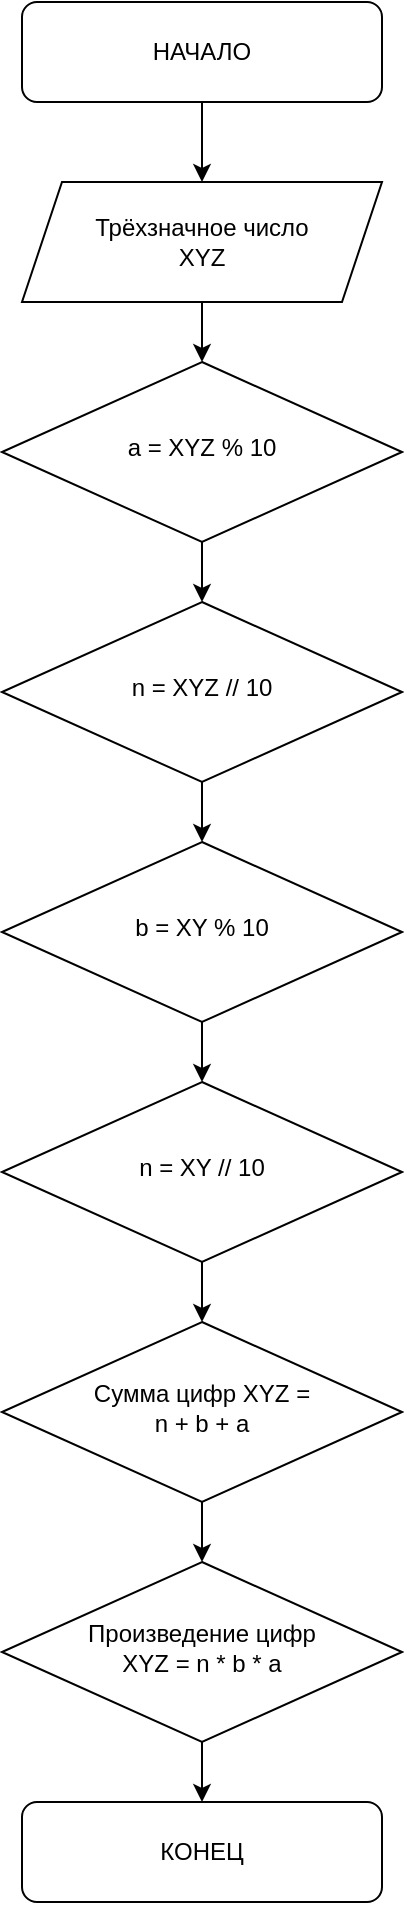 <mxfile version="14.9.6" type="github">
  <diagram id="C5RBs43oDa-KdzZeNtuy" name="Page-1">
    <mxGraphModel dx="786" dy="438" grid="1" gridSize="10" guides="1" tooltips="1" connect="1" arrows="1" fold="1" page="1" pageScale="1" pageWidth="827" pageHeight="1169" math="0" shadow="0">
      <root>
        <mxCell id="WIyWlLk6GJQsqaUBKTNV-0" />
        <mxCell id="WIyWlLk6GJQsqaUBKTNV-1" parent="WIyWlLk6GJQsqaUBKTNV-0" />
        <mxCell id="x4Jkv8CrMv6QVgOoSjrv-7" value="" style="edgeStyle=orthogonalEdgeStyle;rounded=0;orthogonalLoop=1;jettySize=auto;html=1;" edge="1" parent="WIyWlLk6GJQsqaUBKTNV-1" source="WIyWlLk6GJQsqaUBKTNV-3" target="x4Jkv8CrMv6QVgOoSjrv-0">
          <mxGeometry relative="1" as="geometry" />
        </mxCell>
        <mxCell id="WIyWlLk6GJQsqaUBKTNV-3" value="НАЧАЛО" style="rounded=1;whiteSpace=wrap;html=1;fontSize=12;glass=0;strokeWidth=1;shadow=0;" parent="WIyWlLk6GJQsqaUBKTNV-1" vertex="1">
          <mxGeometry x="290" y="100" width="180" height="50" as="geometry" />
        </mxCell>
        <mxCell id="x4Jkv8CrMv6QVgOoSjrv-11" value="" style="edgeStyle=orthogonalEdgeStyle;rounded=0;orthogonalLoop=1;jettySize=auto;html=1;" edge="1" parent="WIyWlLk6GJQsqaUBKTNV-1" source="WIyWlLk6GJQsqaUBKTNV-6" target="x4Jkv8CrMv6QVgOoSjrv-10">
          <mxGeometry relative="1" as="geometry" />
        </mxCell>
        <mxCell id="WIyWlLk6GJQsqaUBKTNV-6" value="a = XYZ % 10" style="rhombus;whiteSpace=wrap;html=1;shadow=0;fontFamily=Helvetica;fontSize=12;align=center;strokeWidth=1;spacing=6;spacingTop=-4;" parent="WIyWlLk6GJQsqaUBKTNV-1" vertex="1">
          <mxGeometry x="280" y="280" width="200" height="90" as="geometry" />
        </mxCell>
        <mxCell id="x4Jkv8CrMv6QVgOoSjrv-9" value="" style="edgeStyle=orthogonalEdgeStyle;rounded=0;orthogonalLoop=1;jettySize=auto;html=1;" edge="1" parent="WIyWlLk6GJQsqaUBKTNV-1" source="x4Jkv8CrMv6QVgOoSjrv-0" target="WIyWlLk6GJQsqaUBKTNV-6">
          <mxGeometry relative="1" as="geometry" />
        </mxCell>
        <mxCell id="x4Jkv8CrMv6QVgOoSjrv-0" value="Трёхзначное число&lt;br&gt;XYZ" style="shape=parallelogram;perimeter=parallelogramPerimeter;whiteSpace=wrap;html=1;fixedSize=1;" vertex="1" parent="WIyWlLk6GJQsqaUBKTNV-1">
          <mxGeometry x="290" y="190" width="180" height="60" as="geometry" />
        </mxCell>
        <mxCell id="x4Jkv8CrMv6QVgOoSjrv-13" value="" style="edgeStyle=orthogonalEdgeStyle;rounded=0;orthogonalLoop=1;jettySize=auto;html=1;" edge="1" parent="WIyWlLk6GJQsqaUBKTNV-1" source="x4Jkv8CrMv6QVgOoSjrv-10" target="x4Jkv8CrMv6QVgOoSjrv-12">
          <mxGeometry relative="1" as="geometry" />
        </mxCell>
        <mxCell id="x4Jkv8CrMv6QVgOoSjrv-10" value="n = XYZ // 10" style="rhombus;whiteSpace=wrap;html=1;shadow=0;fontFamily=Helvetica;fontSize=12;align=center;strokeWidth=1;spacing=6;spacingTop=-4;" vertex="1" parent="WIyWlLk6GJQsqaUBKTNV-1">
          <mxGeometry x="280" y="400" width="200" height="90" as="geometry" />
        </mxCell>
        <mxCell id="x4Jkv8CrMv6QVgOoSjrv-15" value="" style="edgeStyle=orthogonalEdgeStyle;rounded=0;orthogonalLoop=1;jettySize=auto;html=1;" edge="1" parent="WIyWlLk6GJQsqaUBKTNV-1" source="x4Jkv8CrMv6QVgOoSjrv-12" target="x4Jkv8CrMv6QVgOoSjrv-14">
          <mxGeometry relative="1" as="geometry" />
        </mxCell>
        <mxCell id="x4Jkv8CrMv6QVgOoSjrv-12" value="b = XY % 10" style="rhombus;whiteSpace=wrap;html=1;shadow=0;fontFamily=Helvetica;fontSize=12;align=center;strokeWidth=1;spacing=6;spacingTop=-4;" vertex="1" parent="WIyWlLk6GJQsqaUBKTNV-1">
          <mxGeometry x="280" y="520" width="200" height="90" as="geometry" />
        </mxCell>
        <mxCell id="x4Jkv8CrMv6QVgOoSjrv-17" value="" style="edgeStyle=orthogonalEdgeStyle;rounded=0;orthogonalLoop=1;jettySize=auto;html=1;" edge="1" parent="WIyWlLk6GJQsqaUBKTNV-1" source="x4Jkv8CrMv6QVgOoSjrv-14" target="x4Jkv8CrMv6QVgOoSjrv-16">
          <mxGeometry relative="1" as="geometry" />
        </mxCell>
        <mxCell id="x4Jkv8CrMv6QVgOoSjrv-14" value="n = XY // 10" style="rhombus;whiteSpace=wrap;html=1;shadow=0;fontFamily=Helvetica;fontSize=12;align=center;strokeWidth=1;spacing=6;spacingTop=-4;" vertex="1" parent="WIyWlLk6GJQsqaUBKTNV-1">
          <mxGeometry x="280" y="640" width="200" height="90" as="geometry" />
        </mxCell>
        <mxCell id="x4Jkv8CrMv6QVgOoSjrv-19" value="" style="edgeStyle=orthogonalEdgeStyle;rounded=0;orthogonalLoop=1;jettySize=auto;html=1;" edge="1" parent="WIyWlLk6GJQsqaUBKTNV-1" source="x4Jkv8CrMv6QVgOoSjrv-16" target="x4Jkv8CrMv6QVgOoSjrv-18">
          <mxGeometry relative="1" as="geometry" />
        </mxCell>
        <mxCell id="x4Jkv8CrMv6QVgOoSjrv-16" value="Сумма цифр XYZ =&lt;br&gt;n + b + a" style="rhombus;whiteSpace=wrap;html=1;shadow=0;fontFamily=Helvetica;fontSize=12;align=center;strokeWidth=1;spacing=6;spacingTop=-4;" vertex="1" parent="WIyWlLk6GJQsqaUBKTNV-1">
          <mxGeometry x="280" y="760" width="200" height="90" as="geometry" />
        </mxCell>
        <mxCell id="x4Jkv8CrMv6QVgOoSjrv-21" value="" style="edgeStyle=orthogonalEdgeStyle;rounded=0;orthogonalLoop=1;jettySize=auto;html=1;" edge="1" parent="WIyWlLk6GJQsqaUBKTNV-1" source="x4Jkv8CrMv6QVgOoSjrv-18" target="x4Jkv8CrMv6QVgOoSjrv-20">
          <mxGeometry relative="1" as="geometry" />
        </mxCell>
        <mxCell id="x4Jkv8CrMv6QVgOoSjrv-18" value="Произведение цифр&lt;br&gt;XYZ = n * b * a" style="rhombus;whiteSpace=wrap;html=1;shadow=0;fontFamily=Helvetica;fontSize=12;align=center;strokeWidth=1;spacing=6;spacingTop=-4;" vertex="1" parent="WIyWlLk6GJQsqaUBKTNV-1">
          <mxGeometry x="280" y="880" width="200" height="90" as="geometry" />
        </mxCell>
        <mxCell id="x4Jkv8CrMv6QVgOoSjrv-20" value="КОНЕЦ" style="rounded=1;whiteSpace=wrap;html=1;fontSize=12;glass=0;strokeWidth=1;shadow=0;" vertex="1" parent="WIyWlLk6GJQsqaUBKTNV-1">
          <mxGeometry x="290" y="1000" width="180" height="50" as="geometry" />
        </mxCell>
      </root>
    </mxGraphModel>
  </diagram>
</mxfile>
